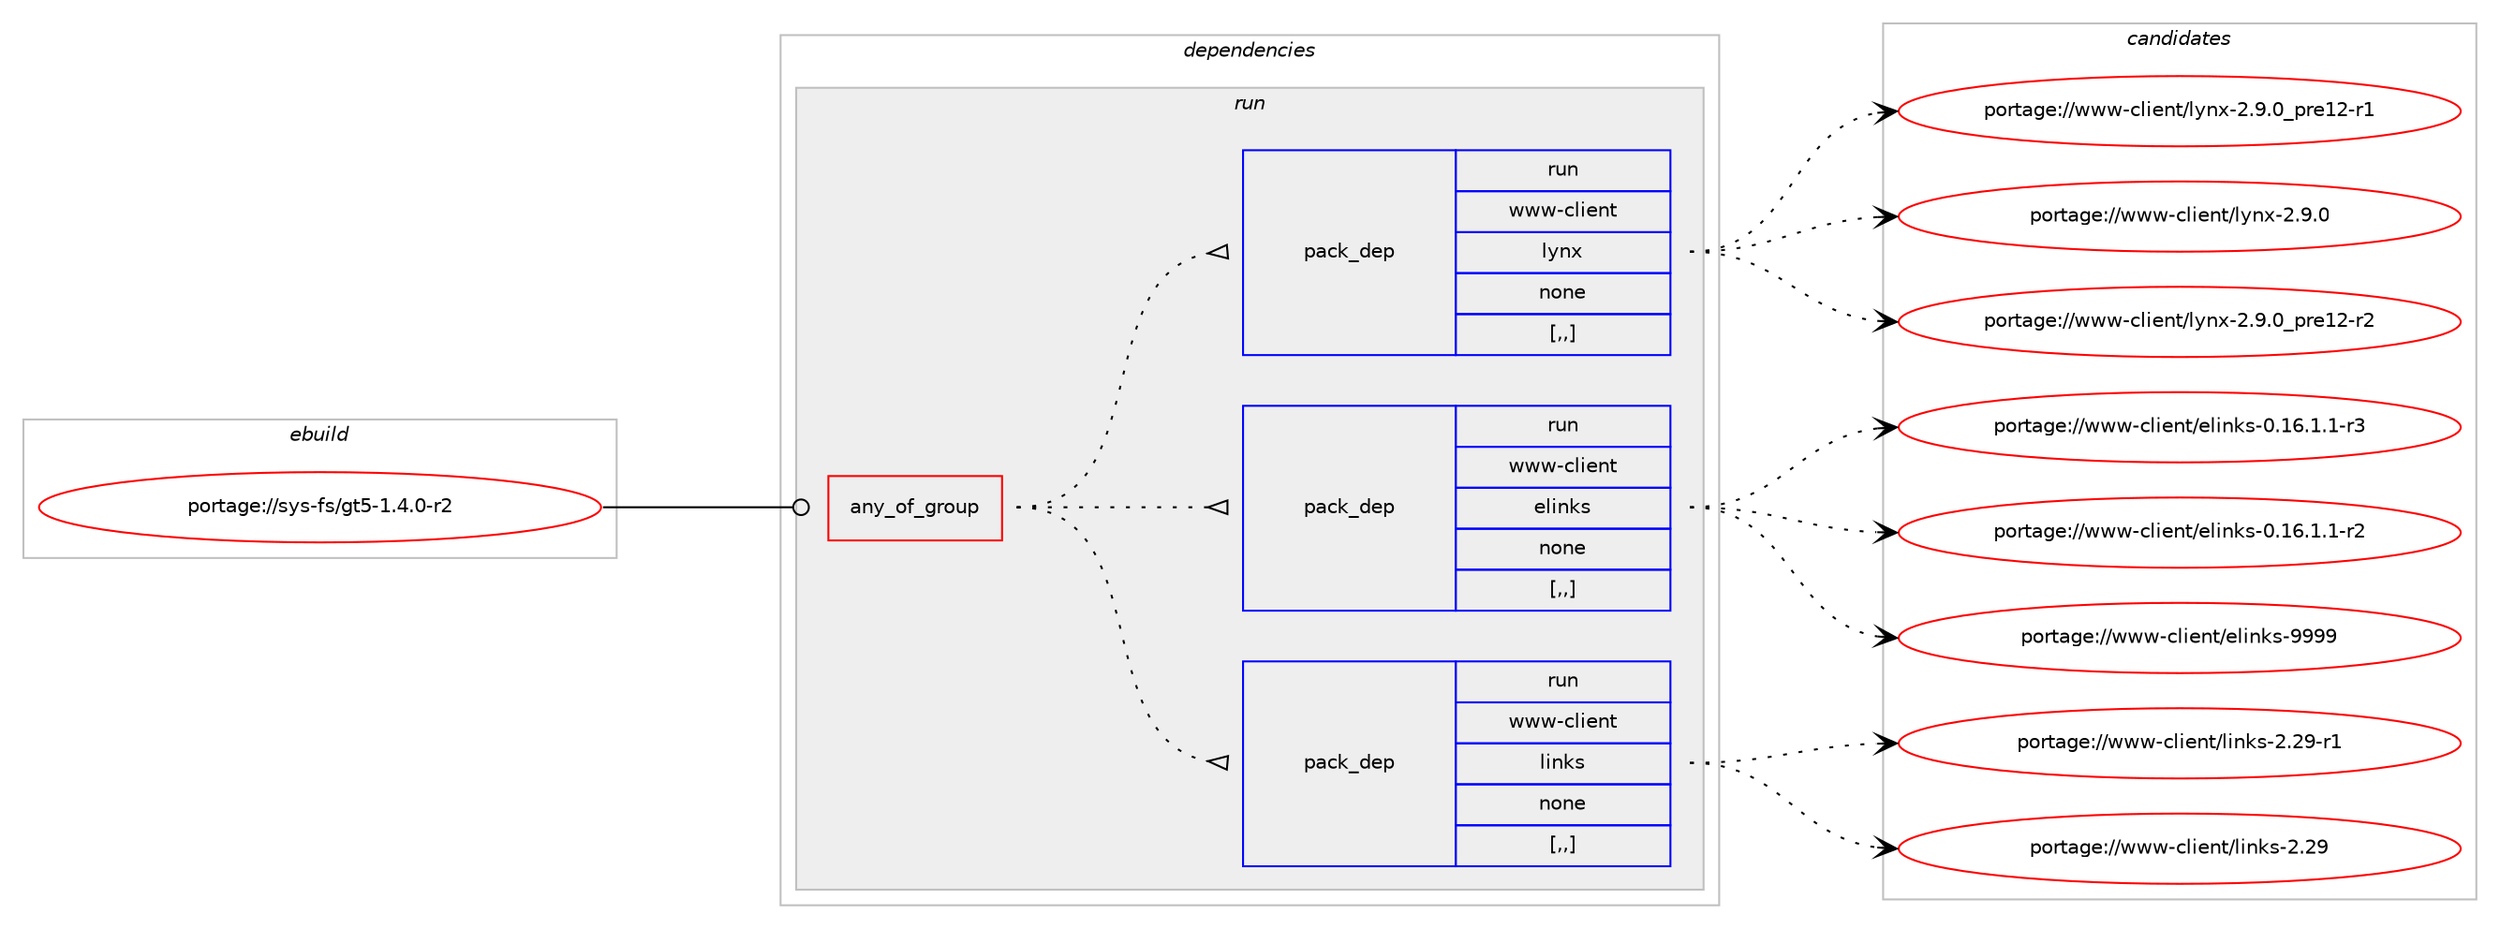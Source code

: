 digraph prolog {

# *************
# Graph options
# *************

newrank=true;
concentrate=true;
compound=true;
graph [rankdir=LR,fontname=Helvetica,fontsize=10,ranksep=1.5];#, ranksep=2.5, nodesep=0.2];
edge  [arrowhead=vee];
node  [fontname=Helvetica,fontsize=10];

# **********
# The ebuild
# **********

subgraph cluster_leftcol {
color=gray;
rank=same;
label=<<i>ebuild</i>>;
id [label="portage://sys-fs/gt5-1.4.0-r2", color=red, width=4, href="../sys-fs/gt5-1.4.0-r2.svg"];
}

# ****************
# The dependencies
# ****************

subgraph cluster_midcol {
color=gray;
label=<<i>dependencies</i>>;
subgraph cluster_compile {
fillcolor="#eeeeee";
style=filled;
label=<<i>compile</i>>;
}
subgraph cluster_compileandrun {
fillcolor="#eeeeee";
style=filled;
label=<<i>compile and run</i>>;
}
subgraph cluster_run {
fillcolor="#eeeeee";
style=filled;
label=<<i>run</i>>;
subgraph any17 {
dependency2477 [label=<<TABLE BORDER="0" CELLBORDER="1" CELLSPACING="0" CELLPADDING="4"><TR><TD CELLPADDING="10">any_of_group</TD></TR></TABLE>>, shape=none, color=red];subgraph pack1982 {
dependency2478 [label=<<TABLE BORDER="0" CELLBORDER="1" CELLSPACING="0" CELLPADDING="4" WIDTH="220"><TR><TD ROWSPAN="6" CELLPADDING="30">pack_dep</TD></TR><TR><TD WIDTH="110">run</TD></TR><TR><TD>www-client</TD></TR><TR><TD>links</TD></TR><TR><TD>none</TD></TR><TR><TD>[,,]</TD></TR></TABLE>>, shape=none, color=blue];
}
dependency2477:e -> dependency2478:w [weight=20,style="dotted",arrowhead="oinv"];
subgraph pack1983 {
dependency2479 [label=<<TABLE BORDER="0" CELLBORDER="1" CELLSPACING="0" CELLPADDING="4" WIDTH="220"><TR><TD ROWSPAN="6" CELLPADDING="30">pack_dep</TD></TR><TR><TD WIDTH="110">run</TD></TR><TR><TD>www-client</TD></TR><TR><TD>elinks</TD></TR><TR><TD>none</TD></TR><TR><TD>[,,]</TD></TR></TABLE>>, shape=none, color=blue];
}
dependency2477:e -> dependency2479:w [weight=20,style="dotted",arrowhead="oinv"];
subgraph pack1984 {
dependency2480 [label=<<TABLE BORDER="0" CELLBORDER="1" CELLSPACING="0" CELLPADDING="4" WIDTH="220"><TR><TD ROWSPAN="6" CELLPADDING="30">pack_dep</TD></TR><TR><TD WIDTH="110">run</TD></TR><TR><TD>www-client</TD></TR><TR><TD>lynx</TD></TR><TR><TD>none</TD></TR><TR><TD>[,,]</TD></TR></TABLE>>, shape=none, color=blue];
}
dependency2477:e -> dependency2480:w [weight=20,style="dotted",arrowhead="oinv"];
}
id:e -> dependency2477:w [weight=20,style="solid",arrowhead="odot"];
}
}

# **************
# The candidates
# **************

subgraph cluster_choices {
rank=same;
color=gray;
label=<<i>candidates</i>>;

subgraph choice1982 {
color=black;
nodesep=1;
choice11911911945991081051011101164710810511010711545504650574511449 [label="portage://www-client/links-2.29-r1", color=red, width=4,href="../www-client/links-2.29-r1.svg"];
choice1191191194599108105101110116471081051101071154550465057 [label="portage://www-client/links-2.29", color=red, width=4,href="../www-client/links-2.29.svg"];
dependency2478:e -> choice11911911945991081051011101164710810511010711545504650574511449:w [style=dotted,weight="100"];
dependency2478:e -> choice1191191194599108105101110116471081051101071154550465057:w [style=dotted,weight="100"];
}
subgraph choice1983 {
color=black;
nodesep=1;
choice1191191194599108105101110116471011081051101071154557575757 [label="portage://www-client/elinks-9999", color=red, width=4,href="../www-client/elinks-9999.svg"];
choice1191191194599108105101110116471011081051101071154548464954464946494511451 [label="portage://www-client/elinks-0.16.1.1-r3", color=red, width=4,href="../www-client/elinks-0.16.1.1-r3.svg"];
choice1191191194599108105101110116471011081051101071154548464954464946494511450 [label="portage://www-client/elinks-0.16.1.1-r2", color=red, width=4,href="../www-client/elinks-0.16.1.1-r2.svg"];
dependency2479:e -> choice1191191194599108105101110116471011081051101071154557575757:w [style=dotted,weight="100"];
dependency2479:e -> choice1191191194599108105101110116471011081051101071154548464954464946494511451:w [style=dotted,weight="100"];
dependency2479:e -> choice1191191194599108105101110116471011081051101071154548464954464946494511450:w [style=dotted,weight="100"];
}
subgraph choice1984 {
color=black;
nodesep=1;
choice1191191194599108105101110116471081211101204550465746489511211410149504511450 [label="portage://www-client/lynx-2.9.0_pre12-r2", color=red, width=4,href="../www-client/lynx-2.9.0_pre12-r2.svg"];
choice1191191194599108105101110116471081211101204550465746489511211410149504511449 [label="portage://www-client/lynx-2.9.0_pre12-r1", color=red, width=4,href="../www-client/lynx-2.9.0_pre12-r1.svg"];
choice119119119459910810510111011647108121110120455046574648 [label="portage://www-client/lynx-2.9.0", color=red, width=4,href="../www-client/lynx-2.9.0.svg"];
dependency2480:e -> choice1191191194599108105101110116471081211101204550465746489511211410149504511450:w [style=dotted,weight="100"];
dependency2480:e -> choice1191191194599108105101110116471081211101204550465746489511211410149504511449:w [style=dotted,weight="100"];
dependency2480:e -> choice119119119459910810510111011647108121110120455046574648:w [style=dotted,weight="100"];
}
}

}
